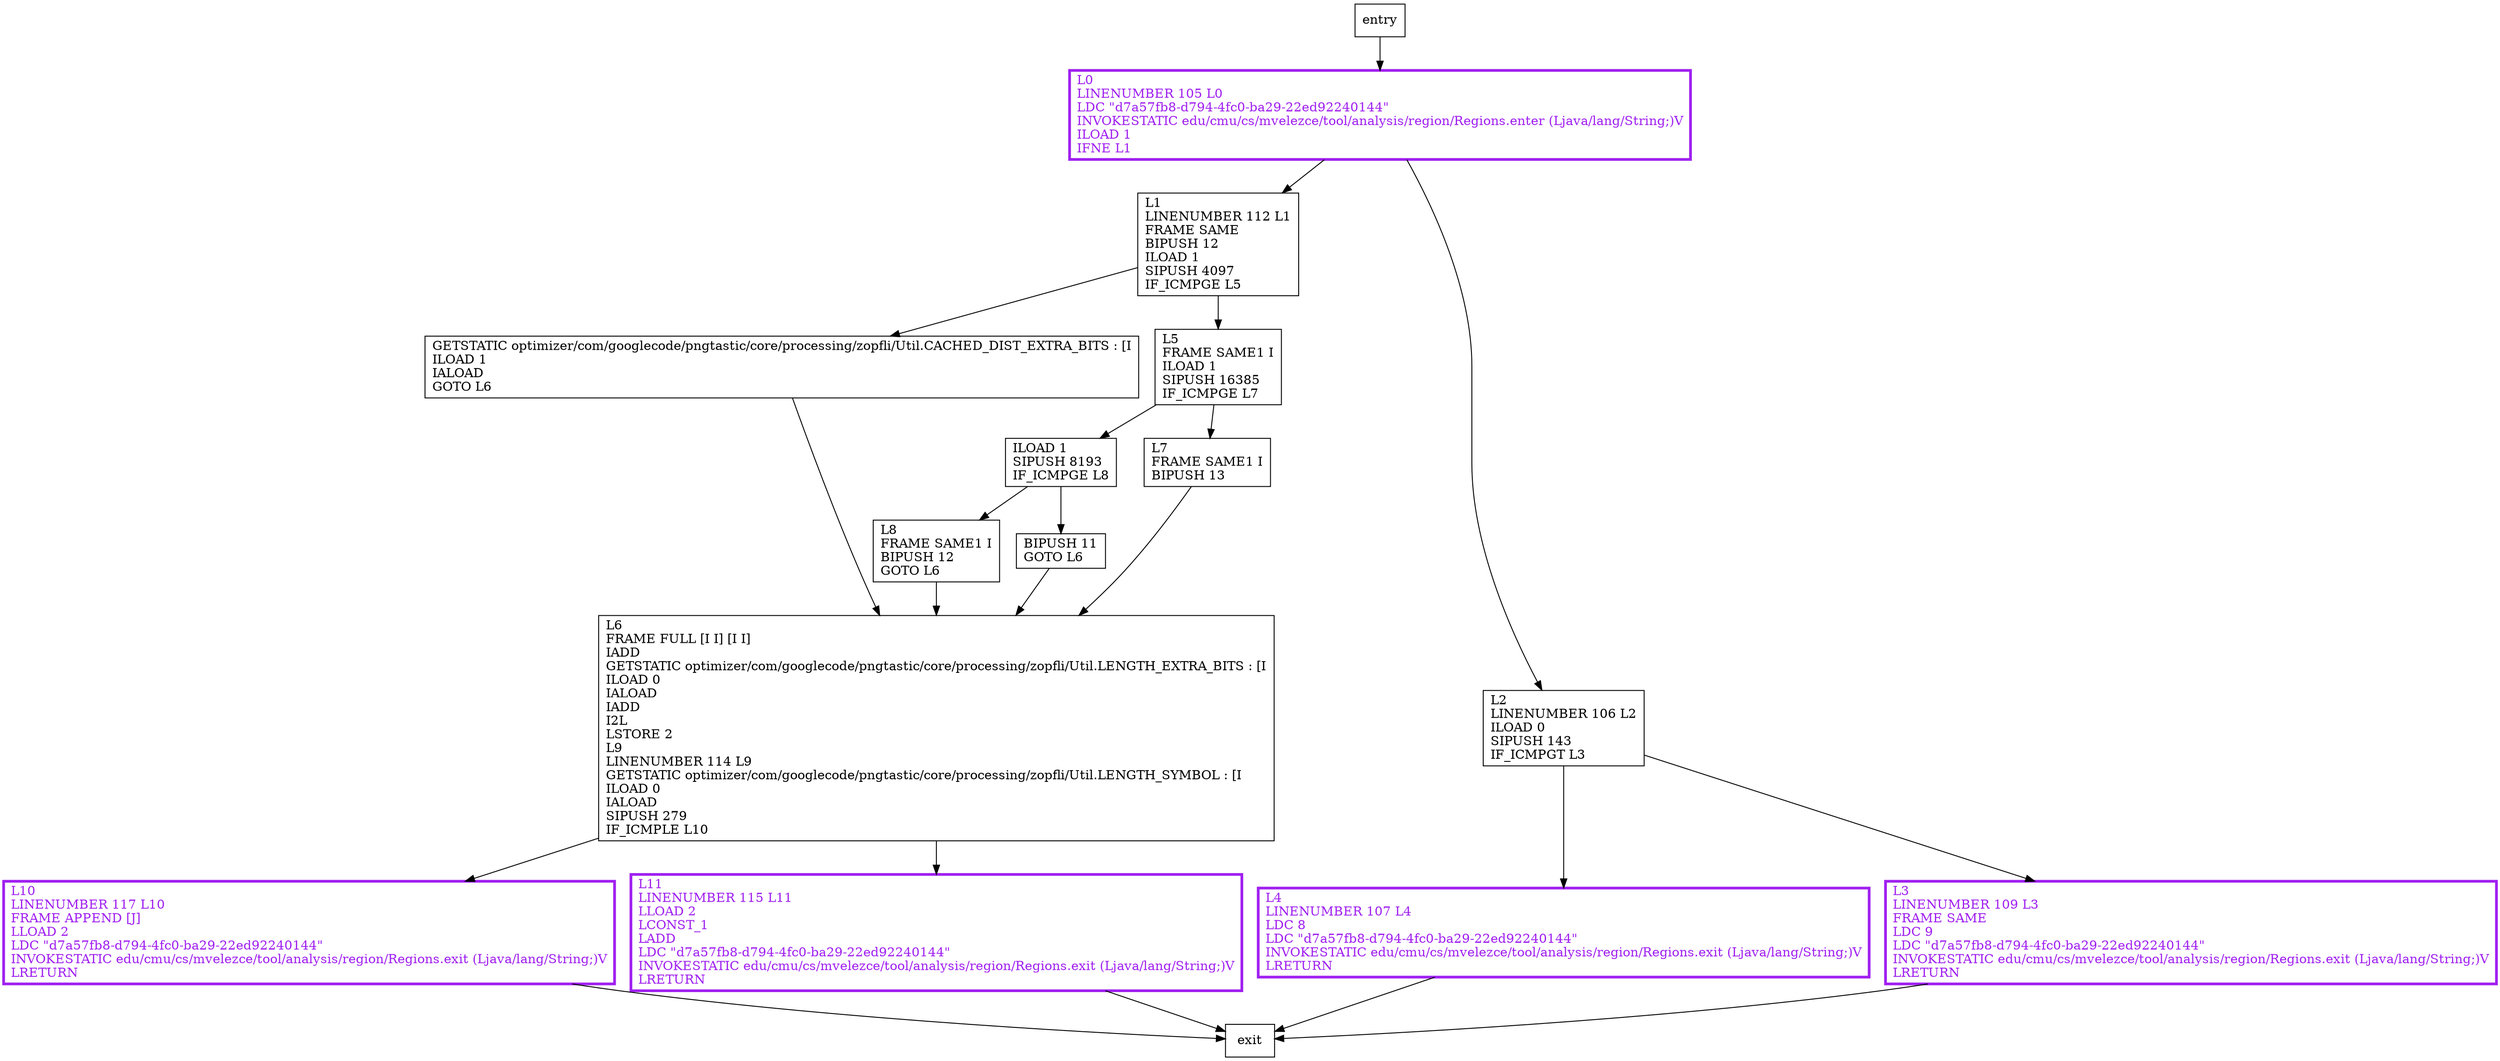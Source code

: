 digraph fixedCost {
node [shape=record];
1503530241 [label="L8\lFRAME SAME1 I\lBIPUSH 12\lGOTO L6\l"];
1325497505 [label="L4\lLINENUMBER 107 L4\lLDC 8\lLDC \"d7a57fb8-d794-4fc0-ba29-22ed92240144\"\lINVOKESTATIC edu/cmu/cs/mvelezce/tool/analysis/region/Regions.exit (Ljava/lang/String;)V\lLRETURN\l"];
1595403770 [label="L1\lLINENUMBER 112 L1\lFRAME SAME\lBIPUSH 12\lILOAD 1\lSIPUSH 4097\lIF_ICMPGE L5\l"];
2084214694 [label="L6\lFRAME FULL [I I] [I I]\lIADD\lGETSTATIC optimizer/com/googlecode/pngtastic/core/processing/zopfli/Util.LENGTH_EXTRA_BITS : [I\lILOAD 0\lIALOAD\lIADD\lI2L\lLSTORE 2\lL9\lLINENUMBER 114 L9\lGETSTATIC optimizer/com/googlecode/pngtastic/core/processing/zopfli/Util.LENGTH_SYMBOL : [I\lILOAD 0\lIALOAD\lSIPUSH 279\lIF_ICMPLE L10\l"];
1591808609 [label="ILOAD 1\lSIPUSH 8193\lIF_ICMPGE L8\l"];
599331531 [label="L0\lLINENUMBER 105 L0\lLDC \"d7a57fb8-d794-4fc0-ba29-22ed92240144\"\lINVOKESTATIC edu/cmu/cs/mvelezce/tool/analysis/region/Regions.enter (Ljava/lang/String;)V\lILOAD 1\lIFNE L1\l"];
1918218676 [label="L2\lLINENUMBER 106 L2\lILOAD 0\lSIPUSH 143\lIF_ICMPGT L3\l"];
1881074896 [label="GETSTATIC optimizer/com/googlecode/pngtastic/core/processing/zopfli/Util.CACHED_DIST_EXTRA_BITS : [I\lILOAD 1\lIALOAD\lGOTO L6\l"];
1907435059 [label="BIPUSH 11\lGOTO L6\l"];
949618932 [label="L7\lFRAME SAME1 I\lBIPUSH 13\l"];
428100953 [label="L10\lLINENUMBER 117 L10\lFRAME APPEND [J]\lLLOAD 2\lLDC \"d7a57fb8-d794-4fc0-ba29-22ed92240144\"\lINVOKESTATIC edu/cmu/cs/mvelezce/tool/analysis/region/Regions.exit (Ljava/lang/String;)V\lLRETURN\l"];
798568582 [label="L5\lFRAME SAME1 I\lILOAD 1\lSIPUSH 16385\lIF_ICMPGE L7\l"];
1335895570 [label="L11\lLINENUMBER 115 L11\lLLOAD 2\lLCONST_1\lLADD\lLDC \"d7a57fb8-d794-4fc0-ba29-22ed92240144\"\lINVOKESTATIC edu/cmu/cs/mvelezce/tool/analysis/region/Regions.exit (Ljava/lang/String;)V\lLRETURN\l"];
616893880 [label="L3\lLINENUMBER 109 L3\lFRAME SAME\lLDC 9\lLDC \"d7a57fb8-d794-4fc0-ba29-22ed92240144\"\lINVOKESTATIC edu/cmu/cs/mvelezce/tool/analysis/region/Regions.exit (Ljava/lang/String;)V\lLRETURN\l"];
entry;
exit;
1503530241 -> 2084214694;
1325497505 -> exit;
1595403770 -> 798568582;
1595403770 -> 1881074896;
2084214694 -> 428100953;
2084214694 -> 1335895570;
1591808609 -> 1503530241;
1591808609 -> 1907435059;
599331531 -> 1595403770;
599331531 -> 1918218676;
1918218676 -> 1325497505;
1918218676 -> 616893880;
1881074896 -> 2084214694;
entry -> 599331531;
1907435059 -> 2084214694;
949618932 -> 2084214694;
428100953 -> exit;
798568582 -> 949618932;
798568582 -> 1591808609;
1335895570 -> exit;
616893880 -> exit;
1325497505[fontcolor="purple", penwidth=3, color="purple"];
428100953[fontcolor="purple", penwidth=3, color="purple"];
599331531[fontcolor="purple", penwidth=3, color="purple"];
1335895570[fontcolor="purple", penwidth=3, color="purple"];
616893880[fontcolor="purple", penwidth=3, color="purple"];
}
